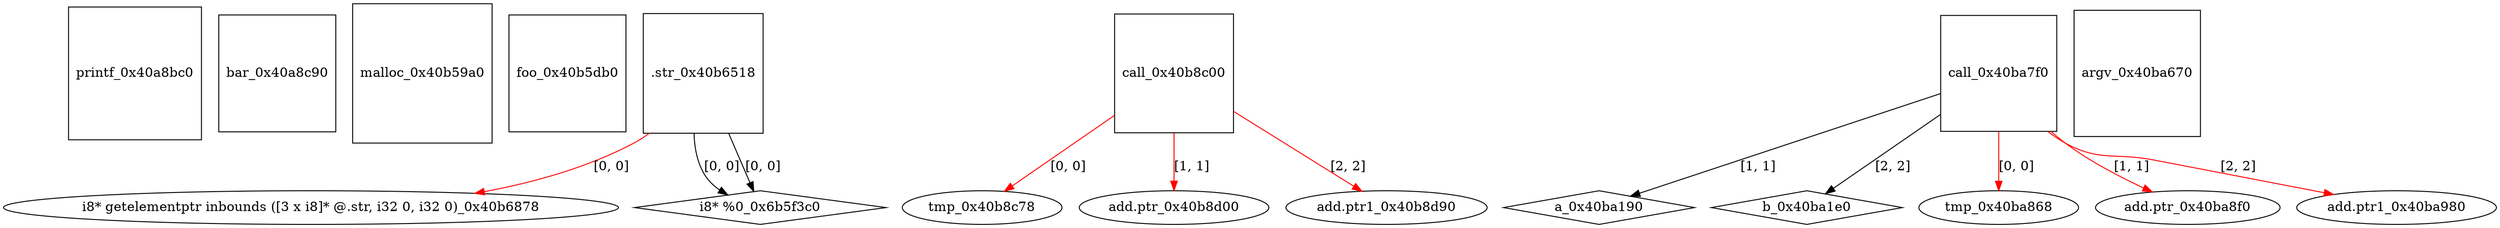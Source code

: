 digraph grafico {
"printf_0x40a8bc0" [shape=square];
"bar_0x40a8c90" [shape=square];
"malloc_0x40b59a0" [shape=square];
"foo_0x40b5db0" [shape=square];
".str_0x40b6518" [shape=square];
"i8* getelementptr inbounds ([3 x i8]* @.str, i32 0, i32 0)_0x40b6878" [shape=ellipse];
".str_0x40b6518" -> "i8* getelementptr inbounds ([3 x i8]* @.str, i32 0, i32 0)_0x40b6878" [label="[0, 0]",color=red];
"call_0x40b8c00" [shape=square];
"tmp_0x40b8c78" [shape=ellipse];
"call_0x40b8c00" -> "tmp_0x40b8c78" [label="[0, 0]",color=red];
"add.ptr_0x40b8d00" [shape=ellipse];
"call_0x40b8c00" -> "add.ptr_0x40b8d00" [label="[1, 1]",color=red];
"add.ptr1_0x40b8d90" [shape=ellipse];
"call_0x40b8c00" -> "add.ptr1_0x40b8d90" [label="[2, 2]",color=red];
"a_0x40ba190" [shape=diamond];
"call_0x40ba7f0" -> "a_0x40ba190" [label="[1, 1]"];
"b_0x40ba1e0" [shape=diamond];
"call_0x40ba7f0" -> "b_0x40ba1e0" [label="[2, 2]"];
"argv_0x40ba670" [shape=square];
"call_0x40ba7f0" [shape=square];
"tmp_0x40ba868" [shape=ellipse];
"call_0x40ba7f0" -> "tmp_0x40ba868" [label="[0, 0]",color=red];
"add.ptr_0x40ba8f0" [shape=ellipse];
"call_0x40ba7f0" -> "add.ptr_0x40ba8f0" [label="[1, 1]",color=red];
"add.ptr1_0x40ba980" [shape=ellipse];
"call_0x40ba7f0" -> "add.ptr1_0x40ba980" [label="[2, 2]",color=red];
"i8* %0_0x6b5f3c0" [shape=diamond];
".str_0x40b6518" -> "i8* %0_0x6b5f3c0" [label="[0, 0]"];
".str_0x40b6518" -> "i8* %0_0x6b5f3c0" [label="[0, 0]"];
}